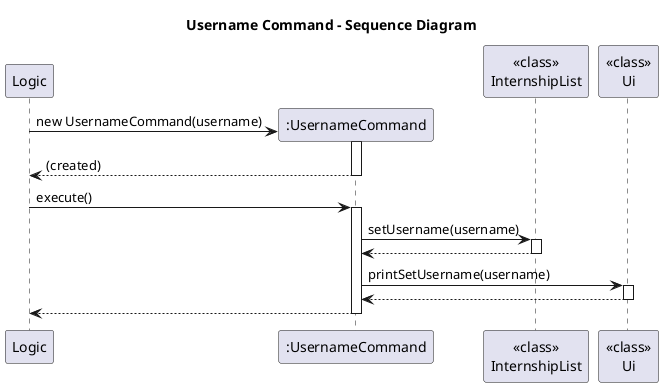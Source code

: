 @startuml
title Username Command - Sequence Diagram

participant Logic
create ":UsernameCommand" as UC
participant "<<class>>\nInternshipList" as IL
participant "<<class>>\nUi" as Ui

Logic -> UC** : new UsernameCommand(username)
activate UC
return (created)

Logic -> UC : execute()
activate UC

UC -> IL : setUsername(username)
activate IL
IL --> UC
deactivate IL

UC -> Ui : printSetUsername(username)
activate Ui
Ui --> UC
deactivate Ui

UC --> Logic
deactivate UC
@enduml
